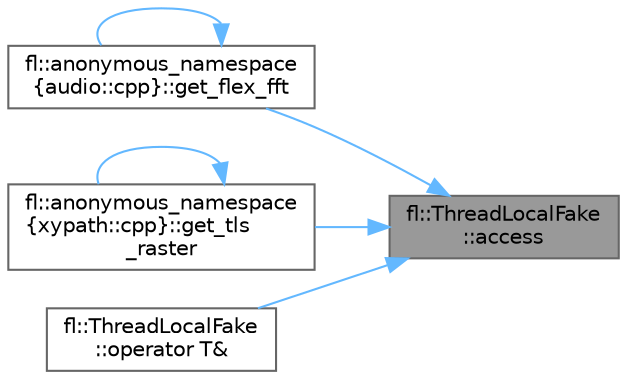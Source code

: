digraph "fl::ThreadLocalFake::access"
{
 // INTERACTIVE_SVG=YES
 // LATEX_PDF_SIZE
  bgcolor="transparent";
  edge [fontname=Helvetica,fontsize=10,labelfontname=Helvetica,labelfontsize=10];
  node [fontname=Helvetica,fontsize=10,shape=box,height=0.2,width=0.4];
  rankdir="RL";
  Node1 [id="Node000001",label="fl::ThreadLocalFake\l::access",height=0.2,width=0.4,color="gray40", fillcolor="grey60", style="filled", fontcolor="black",tooltip=" "];
  Node1 -> Node2 [id="edge1_Node000001_Node000002",dir="back",color="steelblue1",style="solid",tooltip=" "];
  Node2 [id="Node000002",label="fl::anonymous_namespace\l\{audio::cpp\}::get_flex_fft",height=0.2,width=0.4,color="grey40", fillcolor="white", style="filled",URL="$d3/d5c/namespacefl_1_1anonymous__namespace_02audio_8cpp_03_a63dcc803fe703f176b52e25bde0c3adf.html#a63dcc803fe703f176b52e25bde0c3adf",tooltip=" "];
  Node2 -> Node2 [id="edge2_Node000002_Node000002",dir="back",color="steelblue1",style="solid",tooltip=" "];
  Node1 -> Node3 [id="edge3_Node000001_Node000003",dir="back",color="steelblue1",style="solid",tooltip=" "];
  Node3 [id="Node000003",label="fl::anonymous_namespace\l\{xypath::cpp\}::get_tls\l_raster",height=0.2,width=0.4,color="grey40", fillcolor="white", style="filled",URL="$d4/da7/namespacefl_1_1anonymous__namespace_02xypath_8cpp_03_a85e4c86634208307df5691237143a988.html#a85e4c86634208307df5691237143a988",tooltip=" "];
  Node3 -> Node3 [id="edge4_Node000003_Node000003",dir="back",color="steelblue1",style="solid",tooltip=" "];
  Node1 -> Node4 [id="edge5_Node000001_Node000004",dir="back",color="steelblue1",style="solid",tooltip=" "];
  Node4 [id="Node000004",label="fl::ThreadLocalFake\l::operator T&",height=0.2,width=0.4,color="grey40", fillcolor="white", style="filled",URL="$dd/dfc/classfl_1_1_thread_local_fake_a3fc5f57fb8dae1d4622d33bcbdd16266.html#a3fc5f57fb8dae1d4622d33bcbdd16266",tooltip=" "];
}
